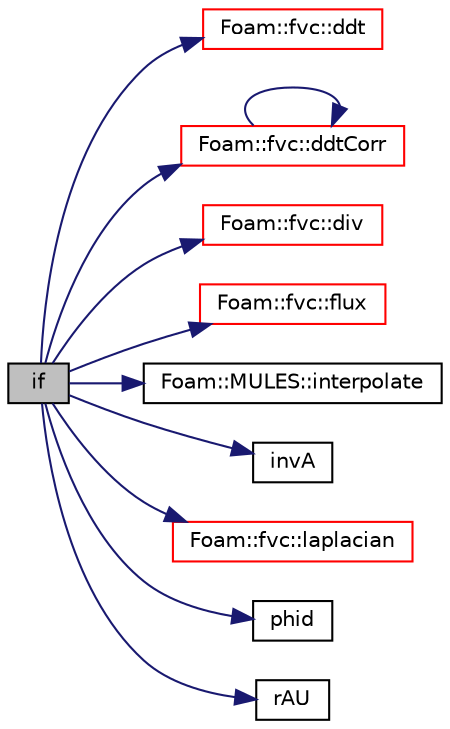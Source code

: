digraph "if"
{
  bgcolor="transparent";
  edge [fontname="Helvetica",fontsize="10",labelfontname="Helvetica",labelfontsize="10"];
  node [fontname="Helvetica",fontsize="10",shape=record];
  rankdir="LR";
  Node1 [label="if",height=0.2,width=0.4,color="black", fillcolor="grey75", style="filled", fontcolor="black"];
  Node1 -> Node2 [color="midnightblue",fontsize="10",style="solid",fontname="Helvetica"];
  Node2 [label="Foam::fvc::ddt",height=0.2,width=0.4,color="red",URL="$a10922.html#a5dc871206ab86042756c8ccfdc5797ad"];
  Node1 -> Node3 [color="midnightblue",fontsize="10",style="solid",fontname="Helvetica"];
  Node3 [label="Foam::fvc::ddtCorr",height=0.2,width=0.4,color="red",URL="$a10922.html#a62752eff998bc6e471deab75616e34d5"];
  Node3 -> Node3 [color="midnightblue",fontsize="10",style="solid",fontname="Helvetica"];
  Node1 -> Node4 [color="midnightblue",fontsize="10",style="solid",fontname="Helvetica"];
  Node4 [label="Foam::fvc::div",height=0.2,width=0.4,color="red",URL="$a10922.html#a585533948ad80abfe589d920c641f251"];
  Node1 -> Node5 [color="midnightblue",fontsize="10",style="solid",fontname="Helvetica"];
  Node5 [label="Foam::fvc::flux",height=0.2,width=0.4,color="red",URL="$a10922.html#a8fc1922666ca94c5fd207b8b96f99467",tooltip="Return the face-flux field obtained from the given volVectorField. "];
  Node1 -> Node6 [color="midnightblue",fontsize="10",style="solid",fontname="Helvetica"];
  Node6 [label="Foam::MULES::interpolate",height=0.2,width=0.4,color="black",URL="$a10946.html#a4d62f21551985d814104861e7c1d9b4f"];
  Node1 -> Node7 [color="midnightblue",fontsize="10",style="solid",fontname="Helvetica"];
  Node7 [label="invA",height=0.2,width=0.4,color="black",URL="$a03133.html#af3ae268451a5f7585a056afe992b82e5"];
  Node1 -> Node8 [color="midnightblue",fontsize="10",style="solid",fontname="Helvetica"];
  Node8 [label="Foam::fvc::laplacian",height=0.2,width=0.4,color="red",URL="$a10922.html#ac75bff389d0405149b204b0d7ac214cd"];
  Node1 -> Node9 [color="midnightblue",fontsize="10",style="solid",fontname="Helvetica"];
  Node9 [label="phid",height=0.2,width=0.4,color="black",URL="$a03065.html#a42d36c9fdc346008c112ec0a47eea880"];
  Node1 -> Node10 [color="midnightblue",fontsize="10",style="solid",fontname="Helvetica"];
  Node10 [label="rAU",height=0.2,width=0.4,color="black",URL="$a03054.html#a4ae3ff6f0732a8a206a641d7ff2d9f7d"];
}
